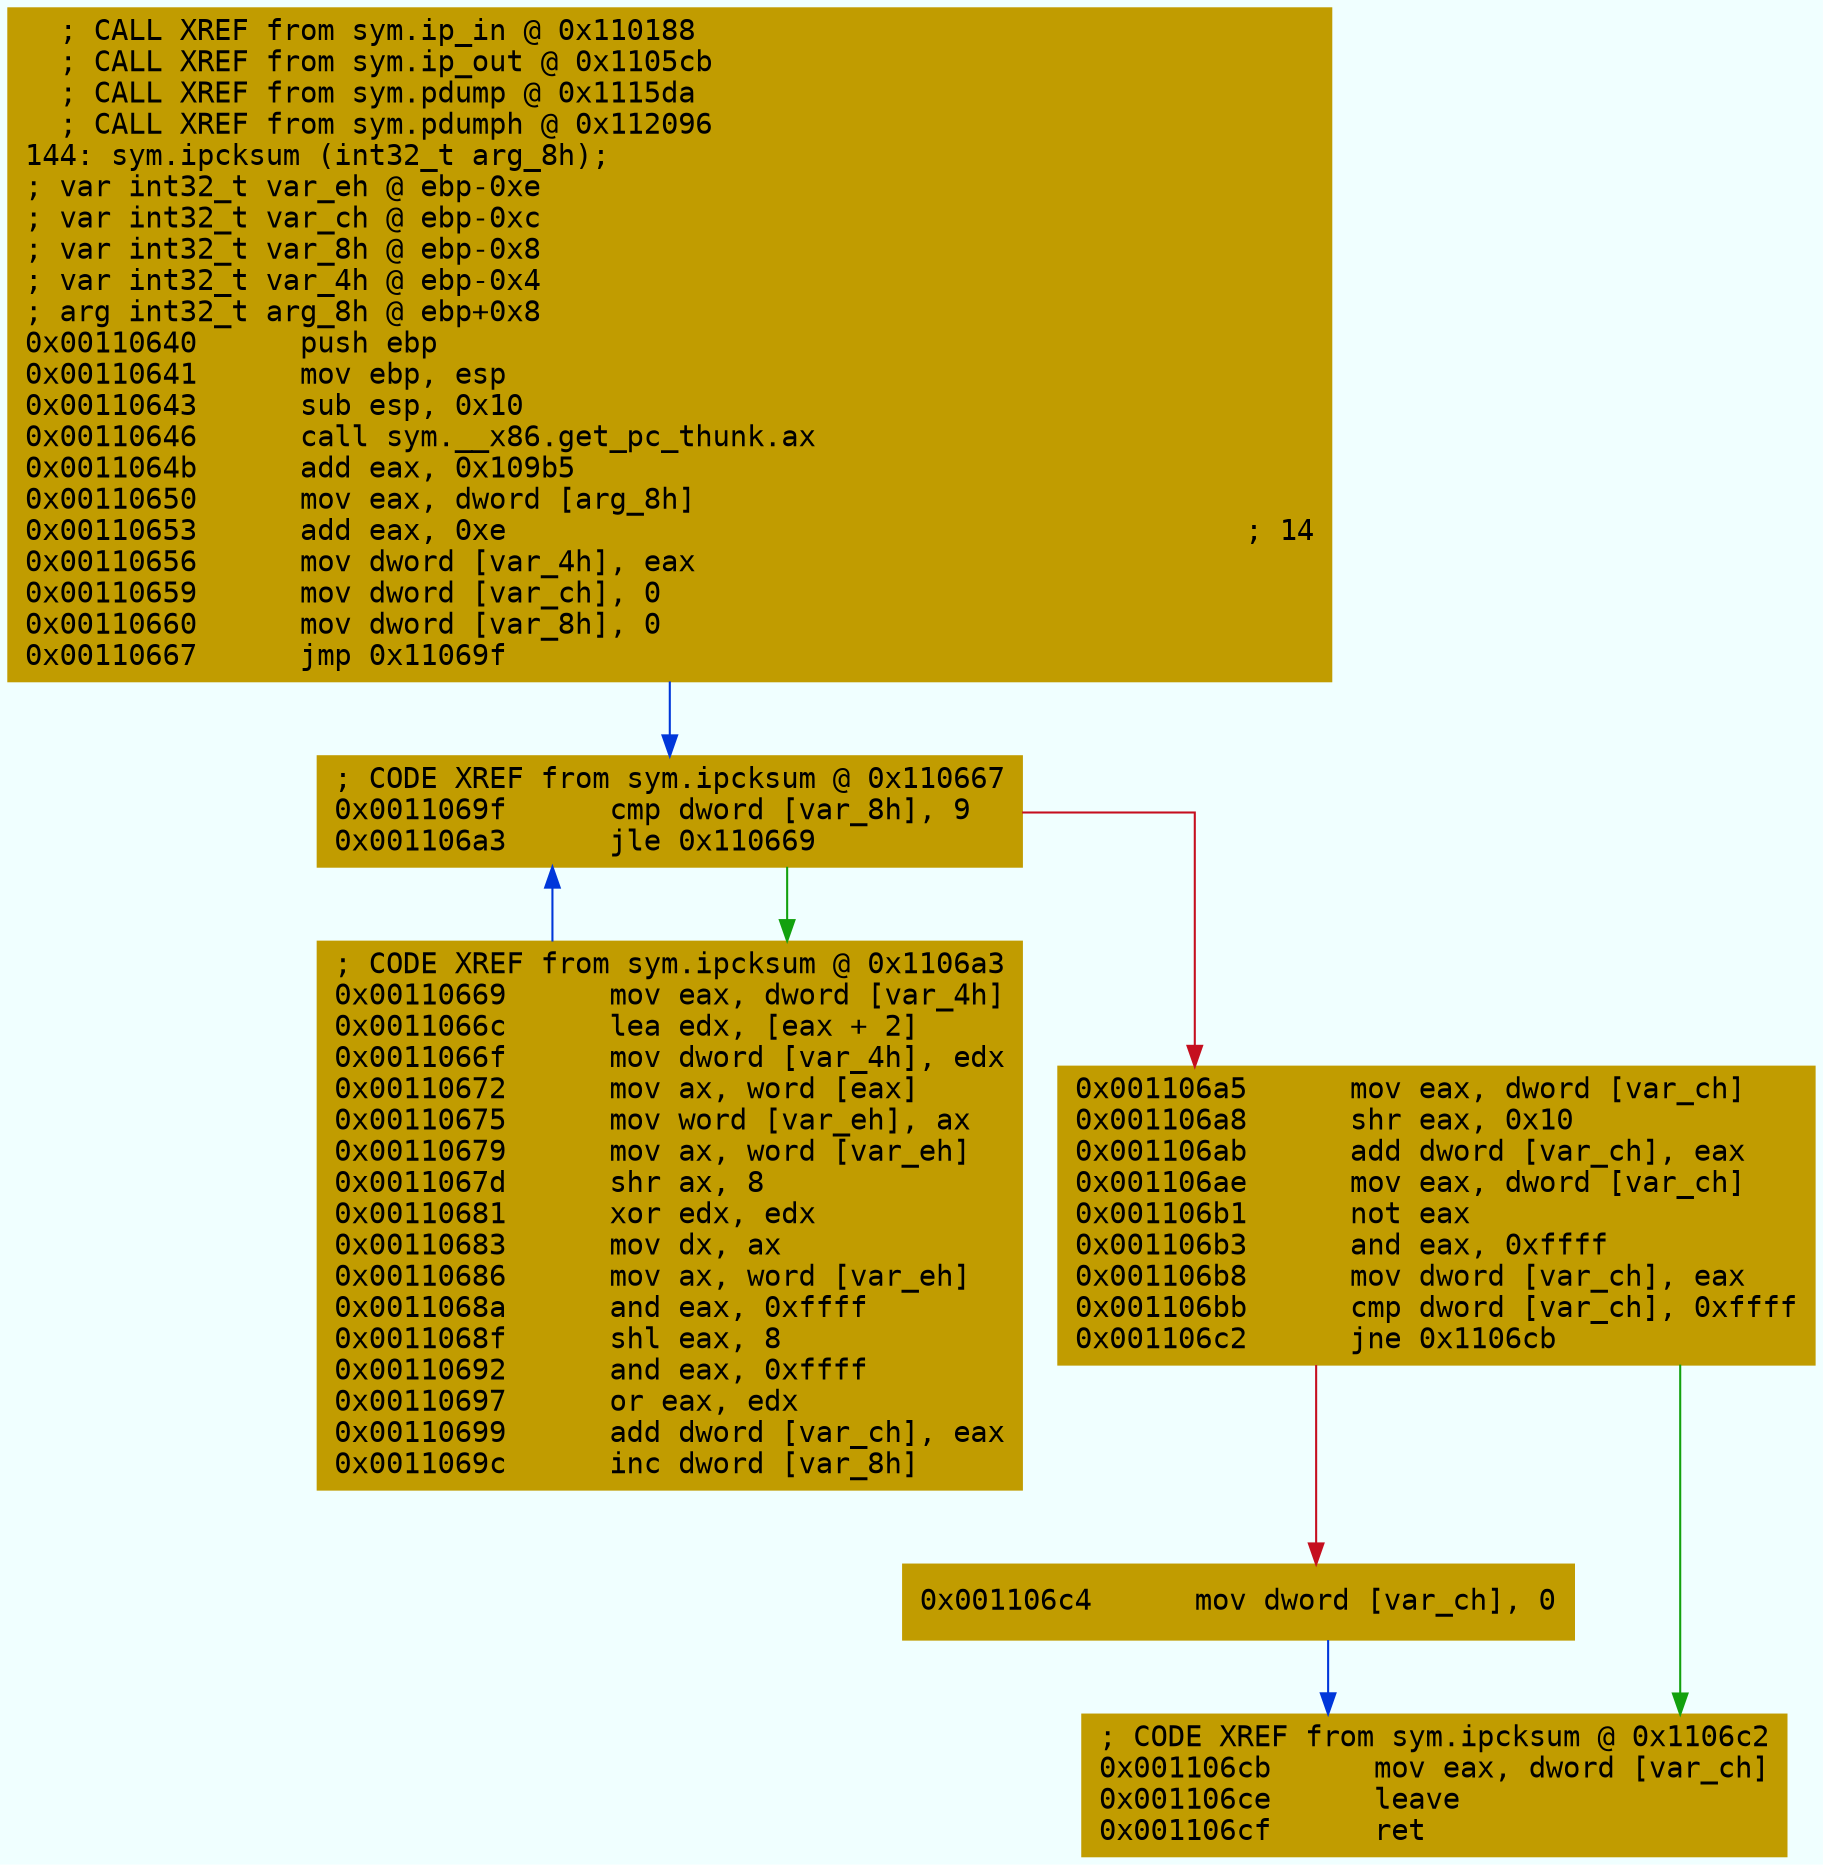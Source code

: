 digraph code {
	graph [bgcolor=azure fontsize=8 fontname="Courier" splines="ortho"];
	node [fillcolor=gray style=filled shape=box];
	edge [arrowhead="normal"];
	"0x00110640" [URL="sym.ipcksum/0x00110640", fillcolor="#c19c00",color="#c19c00", fontname="Courier",label="  ; CALL XREF from sym.ip_in @ 0x110188\l  ; CALL XREF from sym.ip_out @ 0x1105cb\l  ; CALL XREF from sym.pdump @ 0x1115da\l  ; CALL XREF from sym.pdumph @ 0x112096\l144: sym.ipcksum (int32_t arg_8h);\l; var int32_t var_eh @ ebp-0xe\l; var int32_t var_ch @ ebp-0xc\l; var int32_t var_8h @ ebp-0x8\l; var int32_t var_4h @ ebp-0x4\l; arg int32_t arg_8h @ ebp+0x8\l0x00110640      push ebp\l0x00110641      mov ebp, esp\l0x00110643      sub esp, 0x10\l0x00110646      call sym.__x86.get_pc_thunk.ax\l0x0011064b      add eax, 0x109b5\l0x00110650      mov eax, dword [arg_8h]\l0x00110653      add eax, 0xe                                           ; 14\l0x00110656      mov dword [var_4h], eax\l0x00110659      mov dword [var_ch], 0\l0x00110660      mov dword [var_8h], 0\l0x00110667      jmp 0x11069f\l"]
	"0x00110669" [URL="sym.ipcksum/0x00110669", fillcolor="#c19c00",color="#c19c00", fontname="Courier",label="; CODE XREF from sym.ipcksum @ 0x1106a3\l0x00110669      mov eax, dword [var_4h]\l0x0011066c      lea edx, [eax + 2]\l0x0011066f      mov dword [var_4h], edx\l0x00110672      mov ax, word [eax]\l0x00110675      mov word [var_eh], ax\l0x00110679      mov ax, word [var_eh]\l0x0011067d      shr ax, 8\l0x00110681      xor edx, edx\l0x00110683      mov dx, ax\l0x00110686      mov ax, word [var_eh]\l0x0011068a      and eax, 0xffff\l0x0011068f      shl eax, 8\l0x00110692      and eax, 0xffff\l0x00110697      or eax, edx\l0x00110699      add dword [var_ch], eax\l0x0011069c      inc dword [var_8h]\l"]
	"0x0011069f" [URL="sym.ipcksum/0x0011069f", fillcolor="#c19c00",color="#c19c00", fontname="Courier",label="; CODE XREF from sym.ipcksum @ 0x110667\l0x0011069f      cmp dword [var_8h], 9\l0x001106a3      jle 0x110669\l"]
	"0x001106a5" [URL="sym.ipcksum/0x001106a5", fillcolor="#c19c00",color="#c19c00", fontname="Courier",label="0x001106a5      mov eax, dword [var_ch]\l0x001106a8      shr eax, 0x10\l0x001106ab      add dword [var_ch], eax\l0x001106ae      mov eax, dword [var_ch]\l0x001106b1      not eax\l0x001106b3      and eax, 0xffff\l0x001106b8      mov dword [var_ch], eax\l0x001106bb      cmp dword [var_ch], 0xffff\l0x001106c2      jne 0x1106cb\l"]
	"0x001106c4" [URL="sym.ipcksum/0x001106c4", fillcolor="#c19c00",color="#c19c00", fontname="Courier",label="0x001106c4      mov dword [var_ch], 0\l"]
	"0x001106cb" [URL="sym.ipcksum/0x001106cb", fillcolor="#c19c00",color="#c19c00", fontname="Courier",label="; CODE XREF from sym.ipcksum @ 0x1106c2\l0x001106cb      mov eax, dword [var_ch]\l0x001106ce      leave\l0x001106cf      ret\l"]
        "0x00110640" -> "0x0011069f" [color="#0037da"];
        "0x00110669" -> "0x0011069f" [color="#0037da"];
        "0x0011069f" -> "0x00110669" [color="#13a10e"];
        "0x0011069f" -> "0x001106a5" [color="#c50f1f"];
        "0x001106a5" -> "0x001106cb" [color="#13a10e"];
        "0x001106a5" -> "0x001106c4" [color="#c50f1f"];
        "0x001106c4" -> "0x001106cb" [color="#0037da"];
}

